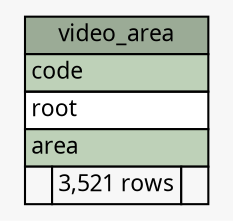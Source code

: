 // dot 2.26.0 on Linux 2.6.32-504.3.3.el6.x86_64
// SchemaSpy rev Unknown
digraph "video_area" {
  graph [
    rankdir="RL"
    bgcolor="#f7f7f7"
    nodesep="0.18"
    ranksep="0.46"
    fontname="Microsoft YaHei"
    fontsize="11"
  ];
  node [
    fontname="Microsoft YaHei"
    fontsize="11"
    shape="plaintext"
  ];
  edge [
    arrowsize="0.8"
  ];
  "video_area" [
    label=<
    <TABLE BORDER="0" CELLBORDER="1" CELLSPACING="0" BGCOLOR="#ffffff">
      <TR><TD COLSPAN="3" BGCOLOR="#9bab96" ALIGN="CENTER">video_area</TD></TR>
      <TR><TD PORT="code" COLSPAN="3" BGCOLOR="#bed1b8" ALIGN="LEFT">code</TD></TR>
      <TR><TD PORT="root" COLSPAN="3" ALIGN="LEFT">root</TD></TR>
      <TR><TD PORT="area" COLSPAN="3" BGCOLOR="#bed1b8" ALIGN="LEFT">area</TD></TR>
      <TR><TD ALIGN="LEFT" BGCOLOR="#f7f7f7">  </TD><TD ALIGN="RIGHT" BGCOLOR="#f7f7f7">3,521 rows</TD><TD ALIGN="RIGHT" BGCOLOR="#f7f7f7">  </TD></TR>
    </TABLE>>
    URL="tables/video_area.html"
    tooltip="video_area"
  ];
}
